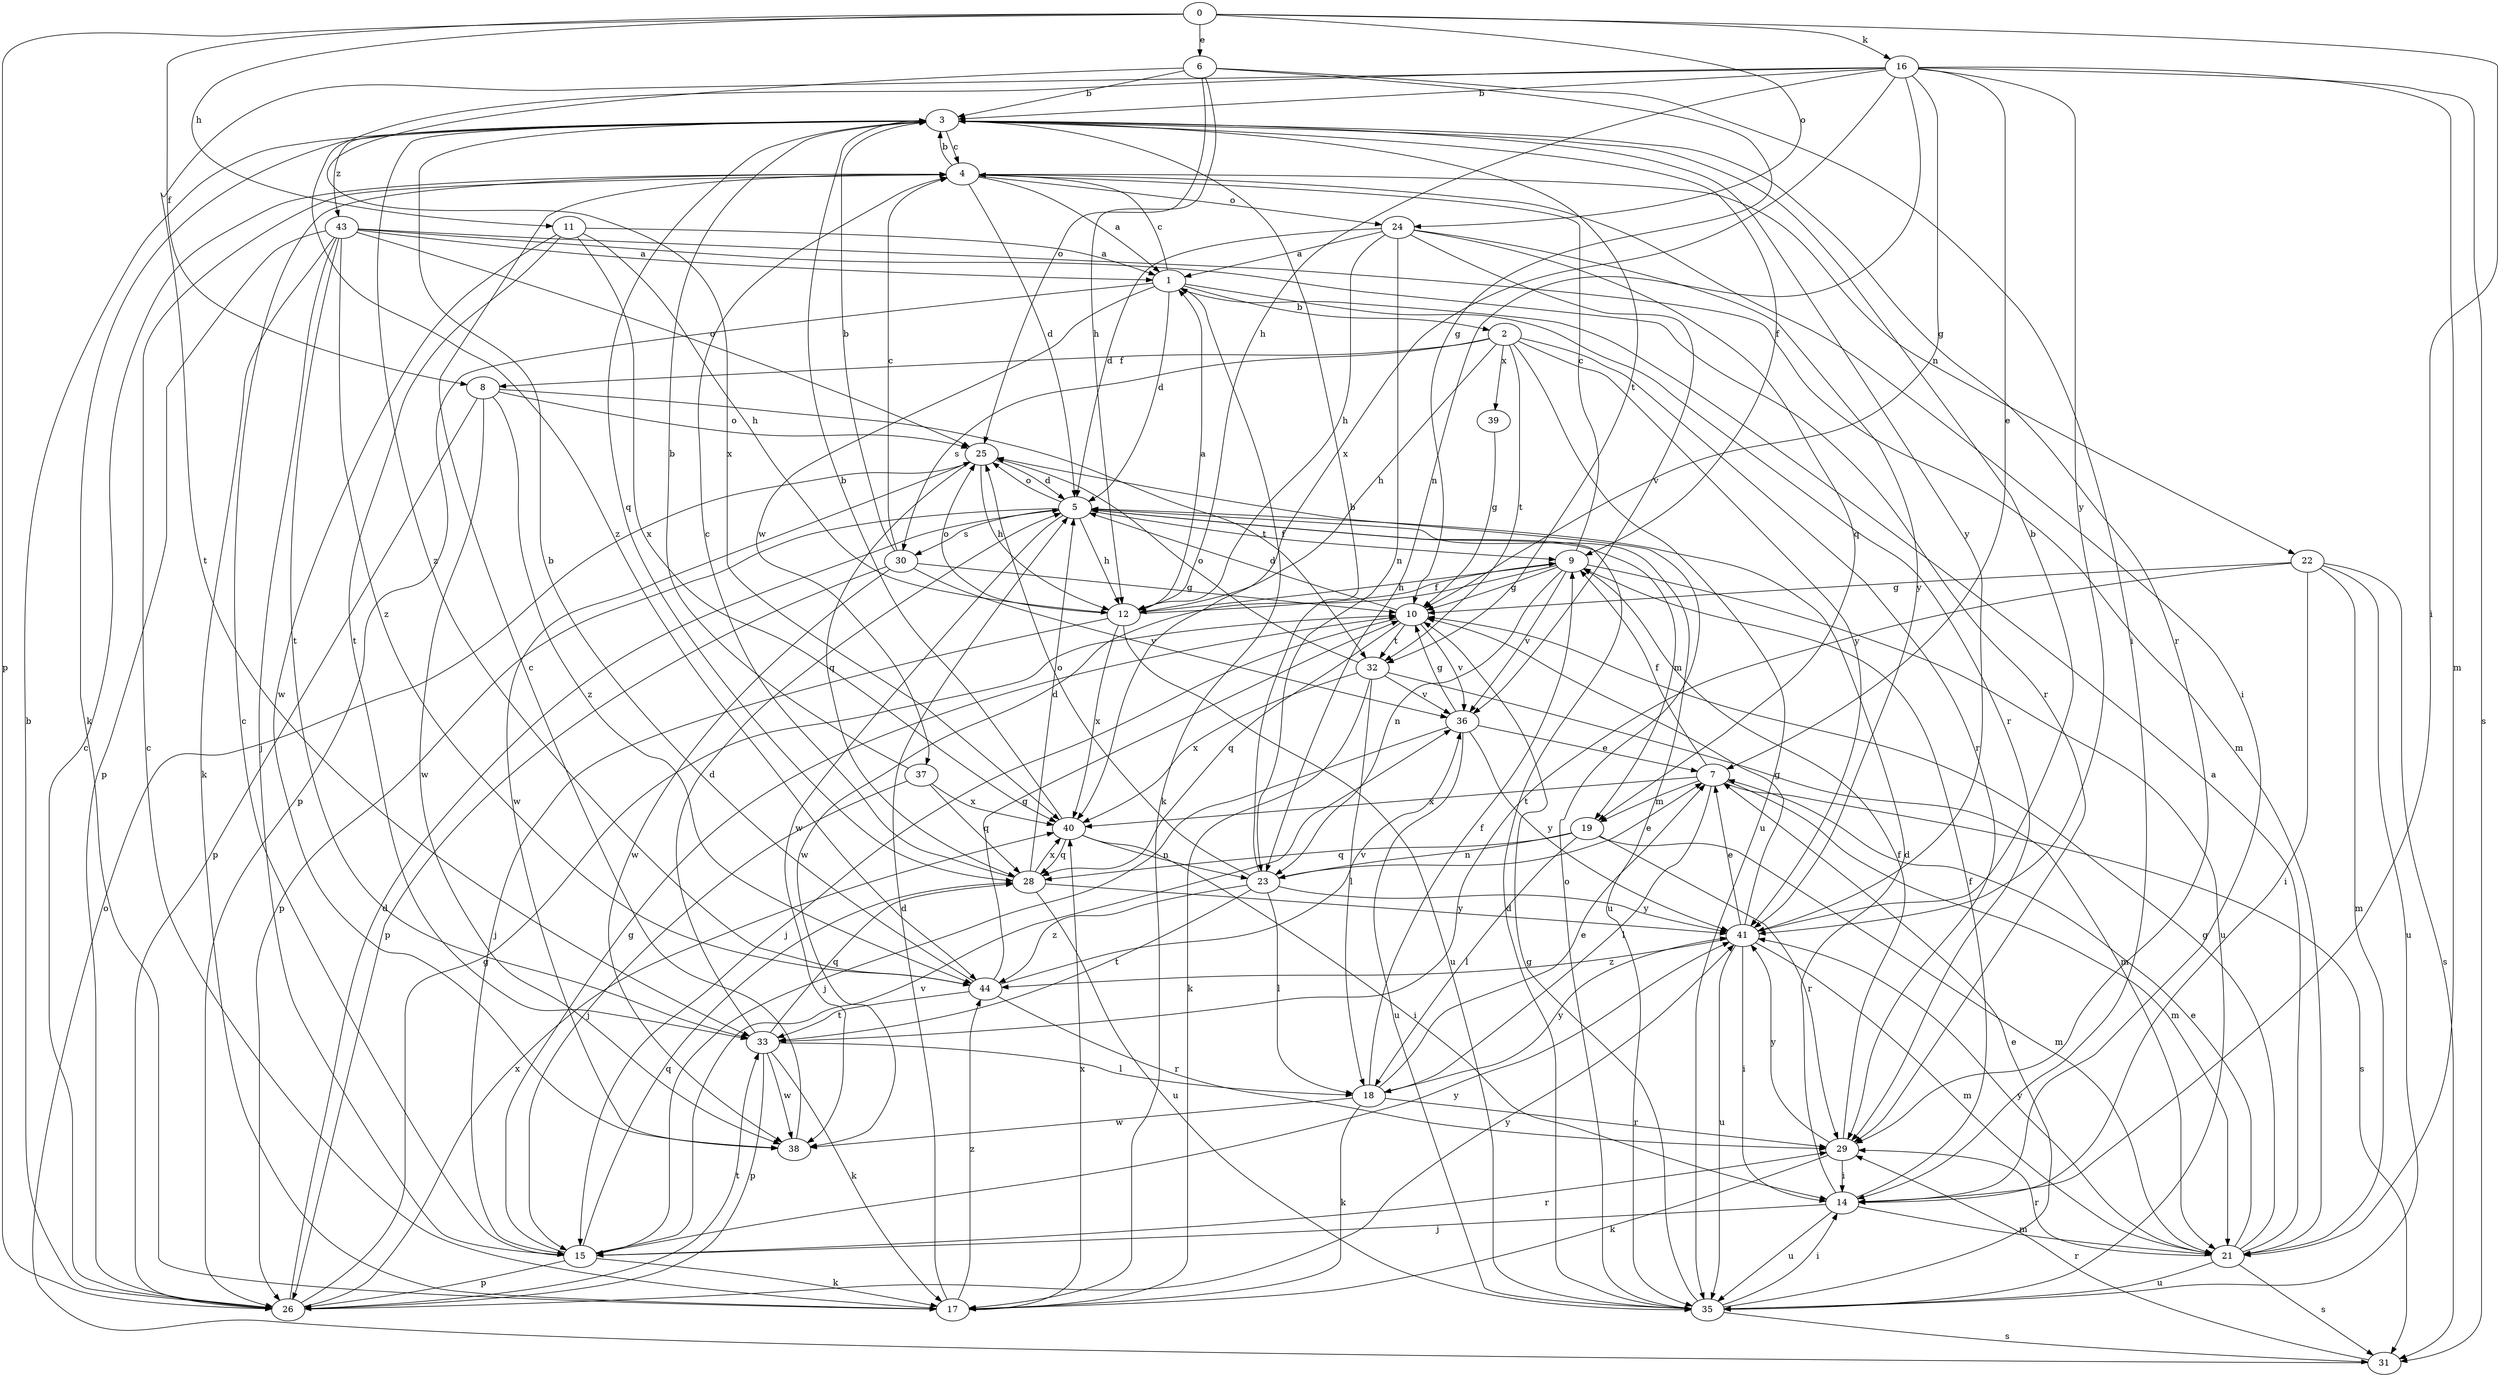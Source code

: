 strict digraph  {
0;
1;
2;
3;
4;
5;
6;
7;
8;
9;
10;
11;
12;
14;
15;
16;
17;
18;
19;
21;
22;
23;
24;
25;
26;
28;
29;
30;
31;
32;
33;
35;
36;
37;
38;
39;
40;
41;
43;
44;
0 -> 6  [label=e];
0 -> 8  [label=f];
0 -> 11  [label=h];
0 -> 14  [label=i];
0 -> 16  [label=k];
0 -> 24  [label=o];
0 -> 26  [label=p];
1 -> 2  [label=b];
1 -> 4  [label=c];
1 -> 5  [label=d];
1 -> 17  [label=k];
1 -> 26  [label=p];
1 -> 29  [label=r];
1 -> 37  [label=w];
2 -> 8  [label=f];
2 -> 12  [label=h];
2 -> 29  [label=r];
2 -> 30  [label=s];
2 -> 32  [label=t];
2 -> 35  [label=u];
2 -> 39  [label=x];
2 -> 41  [label=y];
3 -> 4  [label=c];
3 -> 9  [label=f];
3 -> 17  [label=k];
3 -> 28  [label=q];
3 -> 29  [label=r];
3 -> 32  [label=t];
3 -> 41  [label=y];
3 -> 43  [label=z];
3 -> 44  [label=z];
4 -> 1  [label=a];
4 -> 3  [label=b];
4 -> 5  [label=d];
4 -> 14  [label=i];
4 -> 22  [label=n];
4 -> 24  [label=o];
5 -> 9  [label=f];
5 -> 12  [label=h];
5 -> 19  [label=m];
5 -> 25  [label=o];
5 -> 26  [label=p];
5 -> 30  [label=s];
5 -> 35  [label=u];
5 -> 38  [label=w];
6 -> 3  [label=b];
6 -> 10  [label=g];
6 -> 12  [label=h];
6 -> 14  [label=i];
6 -> 25  [label=o];
6 -> 40  [label=x];
7 -> 9  [label=f];
7 -> 18  [label=l];
7 -> 19  [label=m];
7 -> 21  [label=m];
7 -> 31  [label=s];
7 -> 40  [label=x];
8 -> 25  [label=o];
8 -> 26  [label=p];
8 -> 32  [label=t];
8 -> 38  [label=w];
8 -> 44  [label=z];
9 -> 4  [label=c];
9 -> 10  [label=g];
9 -> 12  [label=h];
9 -> 23  [label=n];
9 -> 35  [label=u];
9 -> 36  [label=v];
9 -> 38  [label=w];
10 -> 5  [label=d];
10 -> 15  [label=j];
10 -> 28  [label=q];
10 -> 32  [label=t];
10 -> 36  [label=v];
11 -> 1  [label=a];
11 -> 12  [label=h];
11 -> 33  [label=t];
11 -> 38  [label=w];
11 -> 40  [label=x];
12 -> 1  [label=a];
12 -> 9  [label=f];
12 -> 15  [label=j];
12 -> 25  [label=o];
12 -> 35  [label=u];
12 -> 40  [label=x];
14 -> 5  [label=d];
14 -> 9  [label=f];
14 -> 15  [label=j];
14 -> 21  [label=m];
14 -> 35  [label=u];
15 -> 4  [label=c];
15 -> 10  [label=g];
15 -> 17  [label=k];
15 -> 26  [label=p];
15 -> 28  [label=q];
15 -> 29  [label=r];
15 -> 36  [label=v];
15 -> 41  [label=y];
16 -> 3  [label=b];
16 -> 7  [label=e];
16 -> 10  [label=g];
16 -> 12  [label=h];
16 -> 21  [label=m];
16 -> 23  [label=n];
16 -> 31  [label=s];
16 -> 33  [label=t];
16 -> 40  [label=x];
16 -> 41  [label=y];
16 -> 44  [label=z];
17 -> 4  [label=c];
17 -> 5  [label=d];
17 -> 40  [label=x];
17 -> 44  [label=z];
18 -> 7  [label=e];
18 -> 9  [label=f];
18 -> 17  [label=k];
18 -> 29  [label=r];
18 -> 38  [label=w];
18 -> 41  [label=y];
19 -> 18  [label=l];
19 -> 21  [label=m];
19 -> 23  [label=n];
19 -> 28  [label=q];
19 -> 29  [label=r];
21 -> 1  [label=a];
21 -> 7  [label=e];
21 -> 10  [label=g];
21 -> 29  [label=r];
21 -> 31  [label=s];
21 -> 35  [label=u];
21 -> 41  [label=y];
22 -> 10  [label=g];
22 -> 14  [label=i];
22 -> 21  [label=m];
22 -> 31  [label=s];
22 -> 33  [label=t];
22 -> 35  [label=u];
23 -> 3  [label=b];
23 -> 7  [label=e];
23 -> 18  [label=l];
23 -> 25  [label=o];
23 -> 33  [label=t];
23 -> 41  [label=y];
23 -> 44  [label=z];
24 -> 1  [label=a];
24 -> 5  [label=d];
24 -> 12  [label=h];
24 -> 23  [label=n];
24 -> 36  [label=v];
24 -> 41  [label=y];
24 -> 19  [label=q];
25 -> 5  [label=d];
25 -> 12  [label=h];
25 -> 28  [label=q];
25 -> 38  [label=w];
26 -> 3  [label=b];
26 -> 4  [label=c];
26 -> 5  [label=d];
26 -> 10  [label=g];
26 -> 33  [label=t];
26 -> 40  [label=x];
26 -> 41  [label=y];
28 -> 4  [label=c];
28 -> 5  [label=d];
28 -> 35  [label=u];
28 -> 40  [label=x];
28 -> 41  [label=y];
29 -> 9  [label=f];
29 -> 14  [label=i];
29 -> 17  [label=k];
29 -> 41  [label=y];
30 -> 3  [label=b];
30 -> 4  [label=c];
30 -> 10  [label=g];
30 -> 26  [label=p];
30 -> 36  [label=v];
30 -> 38  [label=w];
31 -> 25  [label=o];
31 -> 29  [label=r];
32 -> 17  [label=k];
32 -> 18  [label=l];
32 -> 21  [label=m];
32 -> 25  [label=o];
32 -> 36  [label=v];
32 -> 40  [label=x];
33 -> 5  [label=d];
33 -> 17  [label=k];
33 -> 18  [label=l];
33 -> 26  [label=p];
33 -> 28  [label=q];
33 -> 38  [label=w];
35 -> 5  [label=d];
35 -> 7  [label=e];
35 -> 10  [label=g];
35 -> 14  [label=i];
35 -> 25  [label=o];
35 -> 31  [label=s];
36 -> 7  [label=e];
36 -> 10  [label=g];
36 -> 15  [label=j];
36 -> 35  [label=u];
36 -> 41  [label=y];
37 -> 3  [label=b];
37 -> 15  [label=j];
37 -> 28  [label=q];
37 -> 40  [label=x];
38 -> 4  [label=c];
39 -> 10  [label=g];
40 -> 3  [label=b];
40 -> 14  [label=i];
40 -> 23  [label=n];
40 -> 28  [label=q];
41 -> 3  [label=b];
41 -> 7  [label=e];
41 -> 10  [label=g];
41 -> 14  [label=i];
41 -> 21  [label=m];
41 -> 35  [label=u];
41 -> 44  [label=z];
43 -> 1  [label=a];
43 -> 15  [label=j];
43 -> 17  [label=k];
43 -> 21  [label=m];
43 -> 25  [label=o];
43 -> 26  [label=p];
43 -> 29  [label=r];
43 -> 33  [label=t];
43 -> 44  [label=z];
44 -> 3  [label=b];
44 -> 10  [label=g];
44 -> 29  [label=r];
44 -> 33  [label=t];
44 -> 36  [label=v];
}
